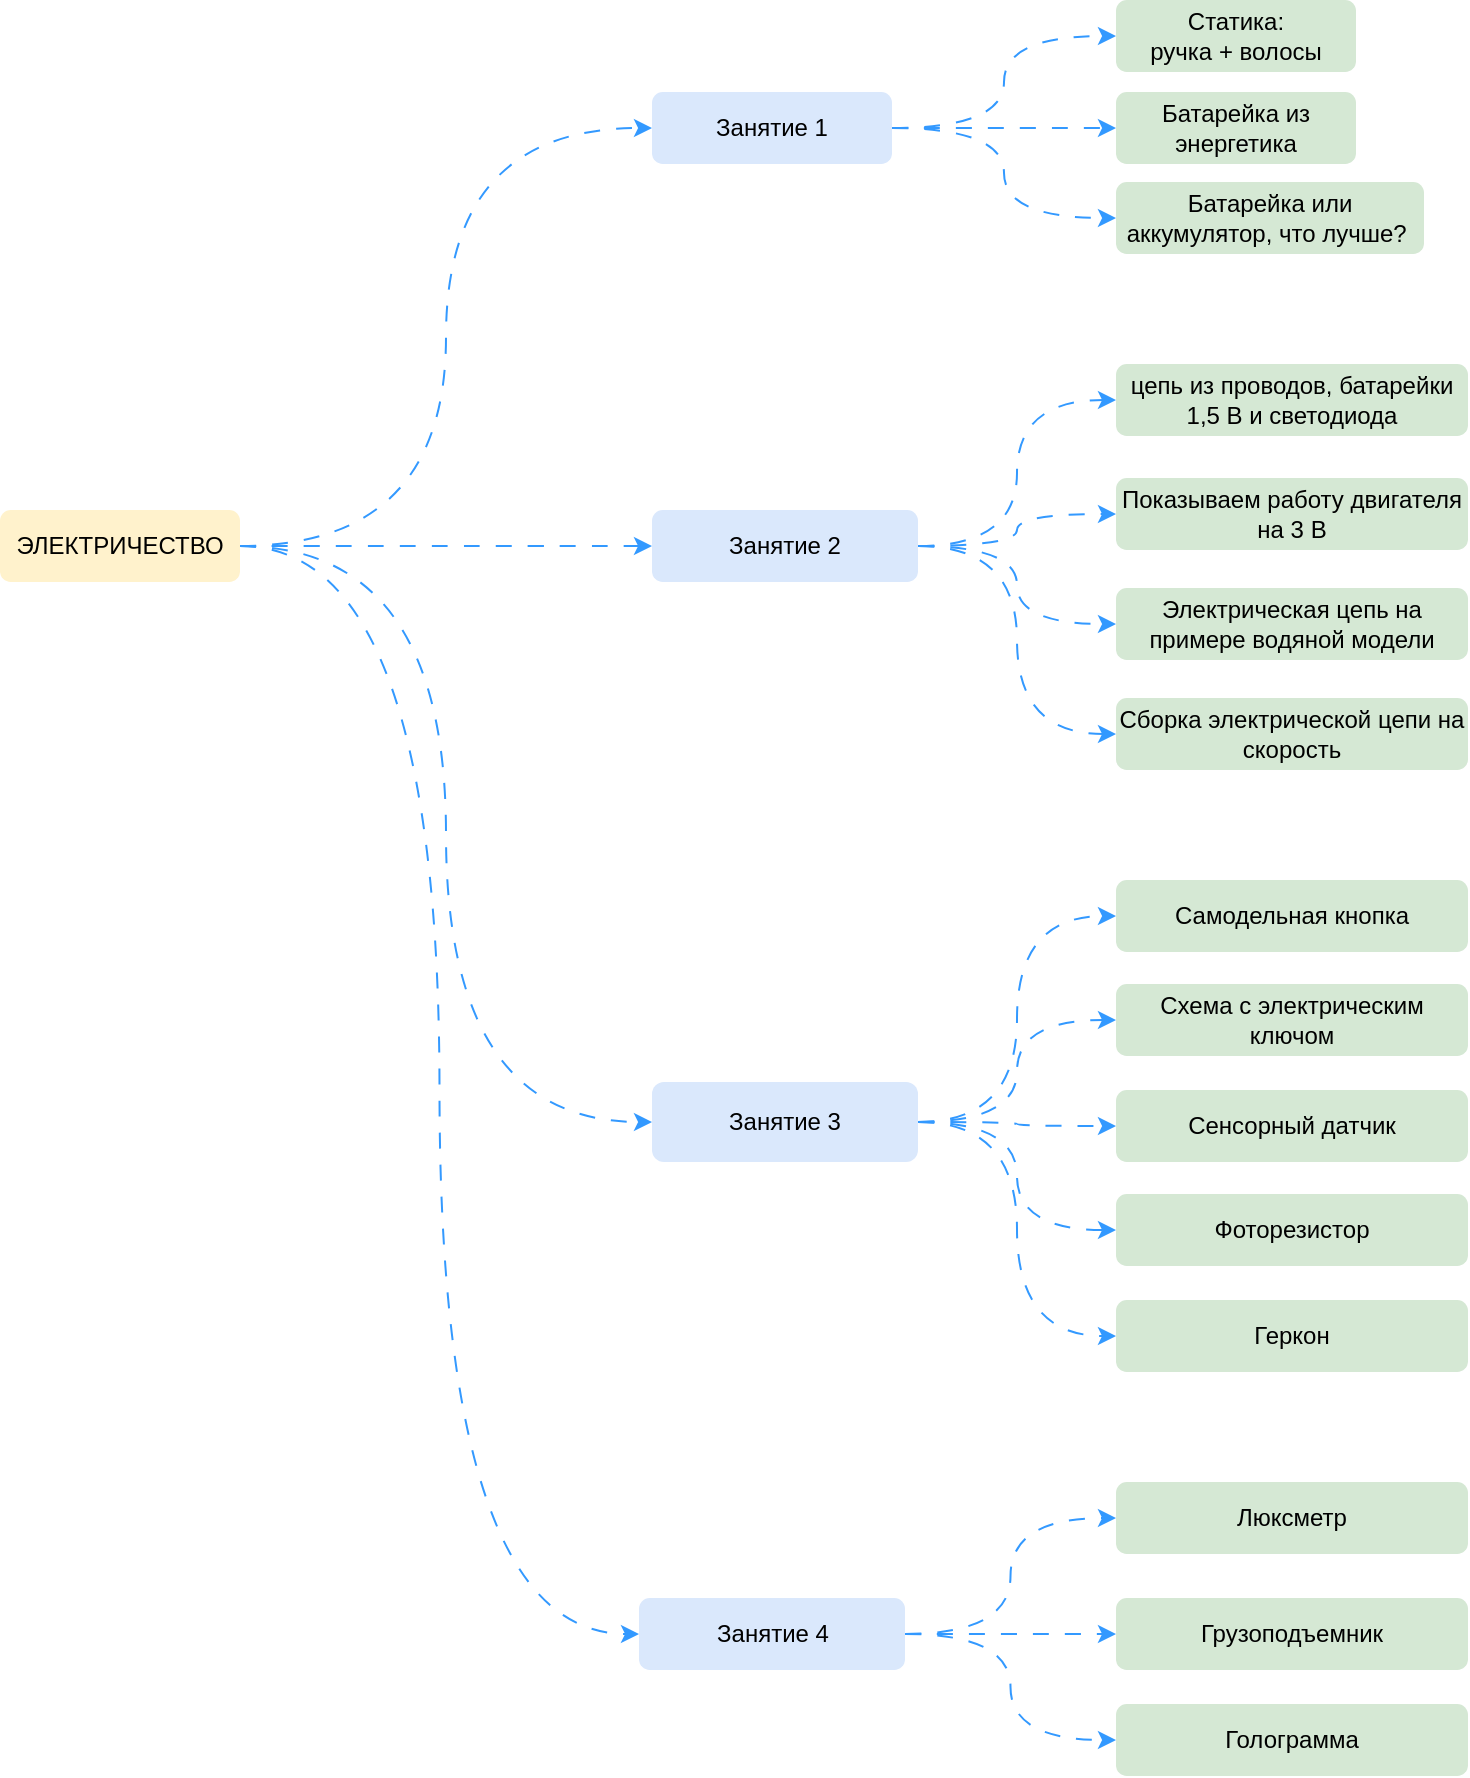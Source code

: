 <mxfile version="22.1.11" type="github" pages="2">
  <diagram name="START" id="IWsAiTm0D_rk45sIsOZR">
    <mxGraphModel dx="2849" dy="-70" grid="0" gridSize="10" guides="1" tooltips="1" connect="1" arrows="1" fold="1" page="0" pageScale="1" pageWidth="827" pageHeight="1169" math="0" shadow="0">
      <root>
        <mxCell id="0" />
        <mxCell id="1" parent="0" />
        <mxCell id="EnsPog2rjJ7ZiKO4mRKl-10" style="edgeStyle=orthogonalEdgeStyle;shape=connector;curved=1;rounded=0;orthogonalLoop=1;jettySize=auto;html=1;entryX=0;entryY=0.5;entryDx=0;entryDy=0;dashed=1;dashPattern=8 8;labelBackgroundColor=default;strokeColor=#3399FF;align=center;verticalAlign=middle;fontFamily=Helvetica;fontSize=11;fontColor=default;endArrow=classic;" edge="1" parent="1" source="cbDr0bFarPZ5LBcyghME-2" target="cbDr0bFarPZ5LBcyghME-3">
          <mxGeometry relative="1" as="geometry" />
        </mxCell>
        <mxCell id="EnsPog2rjJ7ZiKO4mRKl-11" style="edgeStyle=orthogonalEdgeStyle;shape=connector;curved=1;rounded=0;orthogonalLoop=1;jettySize=auto;html=1;entryX=0;entryY=0.5;entryDx=0;entryDy=0;dashed=1;dashPattern=8 8;labelBackgroundColor=default;strokeColor=#3399FF;align=center;verticalAlign=middle;fontFamily=Helvetica;fontSize=11;fontColor=default;endArrow=classic;" edge="1" parent="1" source="cbDr0bFarPZ5LBcyghME-2" target="cbDr0bFarPZ5LBcyghME-4">
          <mxGeometry relative="1" as="geometry" />
        </mxCell>
        <mxCell id="EnsPog2rjJ7ZiKO4mRKl-17" style="edgeStyle=orthogonalEdgeStyle;shape=connector;curved=1;rounded=0;orthogonalLoop=1;jettySize=auto;html=1;entryX=0;entryY=0.5;entryDx=0;entryDy=0;dashed=1;dashPattern=8 8;labelBackgroundColor=default;strokeColor=#3399FF;align=center;verticalAlign=middle;fontFamily=Helvetica;fontSize=11;fontColor=default;endArrow=classic;" edge="1" parent="1" source="cbDr0bFarPZ5LBcyghME-2" target="cbDr0bFarPZ5LBcyghME-5">
          <mxGeometry relative="1" as="geometry" />
        </mxCell>
        <mxCell id="EnsPog2rjJ7ZiKO4mRKl-18" style="edgeStyle=orthogonalEdgeStyle;shape=connector;curved=1;rounded=0;orthogonalLoop=1;jettySize=auto;html=1;entryX=0;entryY=0.5;entryDx=0;entryDy=0;dashed=1;dashPattern=8 8;labelBackgroundColor=default;strokeColor=#3399FF;align=center;verticalAlign=middle;fontFamily=Helvetica;fontSize=11;fontColor=default;endArrow=classic;" edge="1" parent="1" source="cbDr0bFarPZ5LBcyghME-2" target="cbDr0bFarPZ5LBcyghME-6">
          <mxGeometry relative="1" as="geometry" />
        </mxCell>
        <mxCell id="cbDr0bFarPZ5LBcyghME-2" value="ЭЛЕКТРИЧЕСТВО" style="rounded=1;whiteSpace=wrap;html=1;fillColor=#fff2cc;strokeColor=none;" vertex="1" parent="1">
          <mxGeometry x="-522" y="1660" width="120" height="36" as="geometry" />
        </mxCell>
        <mxCell id="EnsPog2rjJ7ZiKO4mRKl-2" style="edgeStyle=orthogonalEdgeStyle;shape=connector;curved=1;rounded=0;orthogonalLoop=1;jettySize=auto;html=1;entryX=0;entryY=0.5;entryDx=0;entryDy=0;dashed=1;dashPattern=8 8;labelBackgroundColor=default;strokeColor=#3399FF;align=center;verticalAlign=middle;fontFamily=Helvetica;fontSize=11;fontColor=default;endArrow=classic;" edge="1" parent="1" source="cbDr0bFarPZ5LBcyghME-3" target="cbDr0bFarPZ5LBcyghME-39">
          <mxGeometry relative="1" as="geometry" />
        </mxCell>
        <mxCell id="EnsPog2rjJ7ZiKO4mRKl-3" style="edgeStyle=orthogonalEdgeStyle;shape=connector;curved=1;rounded=0;orthogonalLoop=1;jettySize=auto;html=1;entryX=0;entryY=0.5;entryDx=0;entryDy=0;dashed=1;dashPattern=8 8;labelBackgroundColor=default;strokeColor=#3399FF;align=center;verticalAlign=middle;fontFamily=Helvetica;fontSize=11;fontColor=default;endArrow=classic;" edge="1" parent="1" source="cbDr0bFarPZ5LBcyghME-3" target="cbDr0bFarPZ5LBcyghME-41">
          <mxGeometry relative="1" as="geometry" />
        </mxCell>
        <mxCell id="EnsPog2rjJ7ZiKO4mRKl-4" style="edgeStyle=orthogonalEdgeStyle;shape=connector;curved=1;rounded=0;orthogonalLoop=1;jettySize=auto;html=1;entryX=0;entryY=0.5;entryDx=0;entryDy=0;dashed=1;dashPattern=8 8;labelBackgroundColor=default;strokeColor=#3399FF;align=center;verticalAlign=middle;fontFamily=Helvetica;fontSize=11;fontColor=default;endArrow=classic;" edge="1" parent="1" source="cbDr0bFarPZ5LBcyghME-3" target="cbDr0bFarPZ5LBcyghME-43">
          <mxGeometry relative="1" as="geometry" />
        </mxCell>
        <mxCell id="cbDr0bFarPZ5LBcyghME-3" value="Занятие 1" style="rounded=1;whiteSpace=wrap;html=1;fillColor=#dae8fc;strokeColor=none;" vertex="1" parent="1">
          <mxGeometry x="-196" y="1451" width="120" height="36" as="geometry" />
        </mxCell>
        <mxCell id="EnsPog2rjJ7ZiKO4mRKl-6" style="edgeStyle=orthogonalEdgeStyle;shape=connector;curved=1;rounded=0;orthogonalLoop=1;jettySize=auto;html=1;entryX=0;entryY=0.5;entryDx=0;entryDy=0;dashed=1;dashPattern=8 8;labelBackgroundColor=default;strokeColor=#3399FF;align=center;verticalAlign=middle;fontFamily=Helvetica;fontSize=11;fontColor=default;endArrow=classic;" edge="1" parent="1" source="cbDr0bFarPZ5LBcyghME-4" target="cbDr0bFarPZ5LBcyghME-45">
          <mxGeometry relative="1" as="geometry" />
        </mxCell>
        <mxCell id="EnsPog2rjJ7ZiKO4mRKl-7" style="edgeStyle=orthogonalEdgeStyle;shape=connector;curved=1;rounded=0;orthogonalLoop=1;jettySize=auto;html=1;entryX=0;entryY=0.5;entryDx=0;entryDy=0;dashed=1;dashPattern=8 8;labelBackgroundColor=default;strokeColor=#3399FF;align=center;verticalAlign=middle;fontFamily=Helvetica;fontSize=11;fontColor=default;endArrow=classic;" edge="1" parent="1" source="cbDr0bFarPZ5LBcyghME-4" target="cbDr0bFarPZ5LBcyghME-47">
          <mxGeometry relative="1" as="geometry" />
        </mxCell>
        <mxCell id="EnsPog2rjJ7ZiKO4mRKl-8" style="edgeStyle=orthogonalEdgeStyle;shape=connector;curved=1;rounded=0;orthogonalLoop=1;jettySize=auto;html=1;entryX=0;entryY=0.5;entryDx=0;entryDy=0;dashed=1;dashPattern=8 8;labelBackgroundColor=default;strokeColor=#3399FF;align=center;verticalAlign=middle;fontFamily=Helvetica;fontSize=11;fontColor=default;endArrow=classic;" edge="1" parent="1" source="cbDr0bFarPZ5LBcyghME-4" target="cbDr0bFarPZ5LBcyghME-48">
          <mxGeometry relative="1" as="geometry" />
        </mxCell>
        <mxCell id="EnsPog2rjJ7ZiKO4mRKl-9" style="edgeStyle=orthogonalEdgeStyle;shape=connector;curved=1;rounded=0;orthogonalLoop=1;jettySize=auto;html=1;entryX=0;entryY=0.5;entryDx=0;entryDy=0;dashed=1;dashPattern=8 8;labelBackgroundColor=default;strokeColor=#3399FF;align=center;verticalAlign=middle;fontFamily=Helvetica;fontSize=11;fontColor=default;endArrow=classic;" edge="1" parent="1" source="cbDr0bFarPZ5LBcyghME-4" target="cbDr0bFarPZ5LBcyghME-49">
          <mxGeometry relative="1" as="geometry" />
        </mxCell>
        <mxCell id="cbDr0bFarPZ5LBcyghME-4" value="Занятие 2" style="rounded=1;whiteSpace=wrap;html=1;fillColor=#dae8fc;strokeColor=none;" vertex="1" parent="1">
          <mxGeometry x="-196" y="1660" width="133" height="36" as="geometry" />
        </mxCell>
        <mxCell id="EnsPog2rjJ7ZiKO4mRKl-12" style="edgeStyle=orthogonalEdgeStyle;shape=connector;curved=1;rounded=0;orthogonalLoop=1;jettySize=auto;html=1;entryX=0;entryY=0.5;entryDx=0;entryDy=0;dashed=1;dashPattern=8 8;labelBackgroundColor=default;strokeColor=#3399FF;align=center;verticalAlign=middle;fontFamily=Helvetica;fontSize=11;fontColor=default;endArrow=classic;" edge="1" parent="1" source="cbDr0bFarPZ5LBcyghME-5" target="cbDr0bFarPZ5LBcyghME-55">
          <mxGeometry relative="1" as="geometry" />
        </mxCell>
        <mxCell id="EnsPog2rjJ7ZiKO4mRKl-13" style="edgeStyle=orthogonalEdgeStyle;shape=connector;curved=1;rounded=0;orthogonalLoop=1;jettySize=auto;html=1;entryX=0;entryY=0.5;entryDx=0;entryDy=0;dashed=1;dashPattern=8 8;labelBackgroundColor=default;strokeColor=#3399FF;align=center;verticalAlign=middle;fontFamily=Helvetica;fontSize=11;fontColor=default;endArrow=classic;" edge="1" parent="1" source="cbDr0bFarPZ5LBcyghME-5" target="cbDr0bFarPZ5LBcyghME-56">
          <mxGeometry relative="1" as="geometry" />
        </mxCell>
        <mxCell id="EnsPog2rjJ7ZiKO4mRKl-14" style="edgeStyle=orthogonalEdgeStyle;shape=connector;curved=1;rounded=0;orthogonalLoop=1;jettySize=auto;html=1;entryX=0;entryY=0.5;entryDx=0;entryDy=0;dashed=1;dashPattern=8 8;labelBackgroundColor=default;strokeColor=#3399FF;align=center;verticalAlign=middle;fontFamily=Helvetica;fontSize=11;fontColor=default;endArrow=classic;" edge="1" parent="1" source="cbDr0bFarPZ5LBcyghME-5" target="cbDr0bFarPZ5LBcyghME-57">
          <mxGeometry relative="1" as="geometry" />
        </mxCell>
        <mxCell id="EnsPog2rjJ7ZiKO4mRKl-15" style="edgeStyle=orthogonalEdgeStyle;shape=connector;curved=1;rounded=0;orthogonalLoop=1;jettySize=auto;html=1;entryX=0;entryY=0.5;entryDx=0;entryDy=0;dashed=1;dashPattern=8 8;labelBackgroundColor=default;strokeColor=#3399FF;align=center;verticalAlign=middle;fontFamily=Helvetica;fontSize=11;fontColor=default;endArrow=classic;" edge="1" parent="1" source="cbDr0bFarPZ5LBcyghME-5" target="cbDr0bFarPZ5LBcyghME-58">
          <mxGeometry relative="1" as="geometry" />
        </mxCell>
        <mxCell id="EnsPog2rjJ7ZiKO4mRKl-16" style="edgeStyle=orthogonalEdgeStyle;shape=connector;curved=1;rounded=0;orthogonalLoop=1;jettySize=auto;html=1;entryX=0;entryY=0.5;entryDx=0;entryDy=0;dashed=1;dashPattern=8 8;labelBackgroundColor=default;strokeColor=#3399FF;align=center;verticalAlign=middle;fontFamily=Helvetica;fontSize=11;fontColor=default;endArrow=classic;" edge="1" parent="1" source="cbDr0bFarPZ5LBcyghME-5" target="cbDr0bFarPZ5LBcyghME-59">
          <mxGeometry relative="1" as="geometry" />
        </mxCell>
        <mxCell id="cbDr0bFarPZ5LBcyghME-5" value="Занятие 3" style="rounded=1;whiteSpace=wrap;html=1;fillColor=#dae8fc;strokeColor=none;" vertex="1" parent="1">
          <mxGeometry x="-196" y="1946" width="133" height="40" as="geometry" />
        </mxCell>
        <mxCell id="EnsPog2rjJ7ZiKO4mRKl-20" style="edgeStyle=orthogonalEdgeStyle;shape=connector;curved=1;rounded=0;orthogonalLoop=1;jettySize=auto;html=1;entryX=0;entryY=0.5;entryDx=0;entryDy=0;dashed=1;dashPattern=8 8;labelBackgroundColor=default;strokeColor=#3399FF;align=center;verticalAlign=middle;fontFamily=Helvetica;fontSize=11;fontColor=default;endArrow=classic;" edge="1" parent="1" source="cbDr0bFarPZ5LBcyghME-6" target="EnsPog2rjJ7ZiKO4mRKl-19">
          <mxGeometry relative="1" as="geometry" />
        </mxCell>
        <mxCell id="EnsPog2rjJ7ZiKO4mRKl-23" style="edgeStyle=orthogonalEdgeStyle;shape=connector;curved=1;rounded=0;orthogonalLoop=1;jettySize=auto;html=1;entryX=0;entryY=0.5;entryDx=0;entryDy=0;dashed=1;dashPattern=8 8;labelBackgroundColor=default;strokeColor=#3399FF;align=center;verticalAlign=middle;fontFamily=Helvetica;fontSize=11;fontColor=default;endArrow=classic;" edge="1" parent="1" source="cbDr0bFarPZ5LBcyghME-6" target="EnsPog2rjJ7ZiKO4mRKl-21">
          <mxGeometry relative="1" as="geometry" />
        </mxCell>
        <mxCell id="EnsPog2rjJ7ZiKO4mRKl-24" style="edgeStyle=orthogonalEdgeStyle;shape=connector;curved=1;rounded=0;orthogonalLoop=1;jettySize=auto;html=1;entryX=0;entryY=0.5;entryDx=0;entryDy=0;dashed=1;dashPattern=8 8;labelBackgroundColor=default;strokeColor=#3399FF;align=center;verticalAlign=middle;fontFamily=Helvetica;fontSize=11;fontColor=default;endArrow=classic;" edge="1" parent="1" source="cbDr0bFarPZ5LBcyghME-6" target="EnsPog2rjJ7ZiKO4mRKl-22">
          <mxGeometry relative="1" as="geometry" />
        </mxCell>
        <mxCell id="cbDr0bFarPZ5LBcyghME-6" value="Занятие 4" style="rounded=1;whiteSpace=wrap;html=1;fillColor=#dae8fc;strokeColor=none;" vertex="1" parent="1">
          <mxGeometry x="-202.5" y="2204" width="133" height="36" as="geometry" />
        </mxCell>
        <mxCell id="cbDr0bFarPZ5LBcyghME-39" value="Статика:&lt;br&gt;ручка + волосы" style="rounded=1;whiteSpace=wrap;html=1;fillColor=#d5e8d4;strokeColor=none;" vertex="1" parent="1">
          <mxGeometry x="36" y="1405" width="120" height="36" as="geometry" />
        </mxCell>
        <mxCell id="cbDr0bFarPZ5LBcyghME-41" value="Батарейка из энергетика" style="rounded=1;whiteSpace=wrap;html=1;fillColor=#d5e8d4;strokeColor=none;" vertex="1" parent="1">
          <mxGeometry x="36" y="1451" width="120" height="36" as="geometry" />
        </mxCell>
        <mxCell id="cbDr0bFarPZ5LBcyghME-43" value="Батарейка или аккумулятор, что лучше?&amp;nbsp;" style="rounded=1;whiteSpace=wrap;html=1;fillColor=#d5e8d4;strokeColor=none;" vertex="1" parent="1">
          <mxGeometry x="36" y="1496" width="154" height="36" as="geometry" />
        </mxCell>
        <mxCell id="cbDr0bFarPZ5LBcyghME-45" value="цепь из проводов, батарейки 1,5 В и светодиода" style="rounded=1;whiteSpace=wrap;html=1;fillColor=#d5e8d4;strokeColor=none;flipV=0;" vertex="1" parent="1">
          <mxGeometry x="36" y="1587" width="176" height="36" as="geometry" />
        </mxCell>
        <mxCell id="cbDr0bFarPZ5LBcyghME-47" value="Показываем работу двигателя на 3 В" style="rounded=1;whiteSpace=wrap;html=1;fillColor=#d5e8d4;strokeColor=none;flipV=0;" vertex="1" parent="1">
          <mxGeometry x="36" y="1644" width="176" height="36" as="geometry" />
        </mxCell>
        <mxCell id="cbDr0bFarPZ5LBcyghME-48" value="Электрическая цепь на примере водяной модели" style="rounded=1;whiteSpace=wrap;html=1;fillColor=#d5e8d4;strokeColor=none;flipV=0;" vertex="1" parent="1">
          <mxGeometry x="36" y="1699" width="176" height="36" as="geometry" />
        </mxCell>
        <mxCell id="cbDr0bFarPZ5LBcyghME-49" value="Сборка электрической цепи на скорость" style="rounded=1;whiteSpace=wrap;html=1;fillColor=#d5e8d4;strokeColor=none;flipV=0;" vertex="1" parent="1">
          <mxGeometry x="36" y="1754" width="176" height="36" as="geometry" />
        </mxCell>
        <mxCell id="cbDr0bFarPZ5LBcyghME-55" value="Самодельная кнопка" style="rounded=1;whiteSpace=wrap;html=1;fillColor=#d5e8d4;strokeColor=none;" vertex="1" parent="1">
          <mxGeometry x="36" y="1845" width="176" height="36" as="geometry" />
        </mxCell>
        <mxCell id="cbDr0bFarPZ5LBcyghME-56" value="Схема с электрическим ключом" style="rounded=1;whiteSpace=wrap;html=1;fillColor=#d5e8d4;strokeColor=none;" vertex="1" parent="1">
          <mxGeometry x="36" y="1897" width="176" height="36" as="geometry" />
        </mxCell>
        <mxCell id="cbDr0bFarPZ5LBcyghME-57" value="Сенсорный датчик" style="rounded=1;whiteSpace=wrap;html=1;fillColor=#d5e8d4;strokeColor=none;" vertex="1" parent="1">
          <mxGeometry x="36" y="1950" width="176" height="36" as="geometry" />
        </mxCell>
        <mxCell id="cbDr0bFarPZ5LBcyghME-58" value="Фоторезистор" style="rounded=1;whiteSpace=wrap;html=1;fillColor=#d5e8d4;strokeColor=none;" vertex="1" parent="1">
          <mxGeometry x="36" y="2002" width="176" height="36" as="geometry" />
        </mxCell>
        <mxCell id="cbDr0bFarPZ5LBcyghME-59" value="Геркон" style="rounded=1;whiteSpace=wrap;html=1;fillColor=#d5e8d4;strokeColor=none;" vertex="1" parent="1">
          <mxGeometry x="36" y="2055" width="176" height="36" as="geometry" />
        </mxCell>
        <mxCell id="EnsPog2rjJ7ZiKO4mRKl-19" value="Люксметр" style="rounded=1;whiteSpace=wrap;html=1;fillColor=#d5e8d4;strokeColor=none;" vertex="1" parent="1">
          <mxGeometry x="36" y="2146" width="176" height="36" as="geometry" />
        </mxCell>
        <mxCell id="EnsPog2rjJ7ZiKO4mRKl-21" value="Грузоподъемник" style="rounded=1;whiteSpace=wrap;html=1;fillColor=#d5e8d4;strokeColor=none;" vertex="1" parent="1">
          <mxGeometry x="36" y="2204" width="176" height="36" as="geometry" />
        </mxCell>
        <mxCell id="EnsPog2rjJ7ZiKO4mRKl-22" value="Голограмма" style="rounded=1;whiteSpace=wrap;html=1;fillColor=#d5e8d4;strokeColor=none;" vertex="1" parent="1">
          <mxGeometry x="36" y="2257" width="176" height="36" as="geometry" />
        </mxCell>
      </root>
    </mxGraphModel>
  </diagram>
  <diagram id="h2PiRzPPCZHq2KCxnQVf" name="RAZVITIE">
    <mxGraphModel dx="1990" dy="118" grid="0" gridSize="10" guides="1" tooltips="1" connect="1" arrows="1" fold="1" page="0" pageScale="1" pageWidth="827" pageHeight="1169" math="0" shadow="0">
      <root>
        <mxCell id="0" />
        <mxCell id="1" parent="0" />
        <mxCell id="mB8kdgfgSmGijxehKF7A-1" value="РАЗВИТИЕ" style="rounded=1;whiteSpace=wrap;html=1;fillColor=#fff2cc;strokeColor=#d6b656;" vertex="1" parent="1">
          <mxGeometry x="1248" y="1547" width="120" height="36" as="geometry" />
        </mxCell>
        <mxCell id="mB8kdgfgSmGijxehKF7A-2" style="edgeStyle=orthogonalEdgeStyle;rounded=0;orthogonalLoop=1;jettySize=auto;html=1;entryX=0.5;entryY=0;entryDx=0;entryDy=0;curved=1;dashed=1;dashPattern=8 8;strokeColor=#3399FF;exitX=0.5;exitY=1;exitDx=0;exitDy=0;" edge="1" parent="1" source="mB8kdgfgSmGijxehKF7A-6" target="mB8kdgfgSmGijxehKF7A-7">
          <mxGeometry relative="1" as="geometry" />
        </mxCell>
        <mxCell id="mB8kdgfgSmGijxehKF7A-3" style="edgeStyle=orthogonalEdgeStyle;shape=connector;curved=1;rounded=0;orthogonalLoop=1;jettySize=auto;html=1;entryX=0.5;entryY=0;entryDx=0;entryDy=0;dashed=1;dashPattern=8 8;labelBackgroundColor=default;strokeColor=#3399FF;align=center;verticalAlign=middle;fontFamily=Helvetica;fontSize=11;fontColor=default;endArrow=classic;" edge="1" parent="1" source="mB8kdgfgSmGijxehKF7A-6" target="mB8kdgfgSmGijxehKF7A-8">
          <mxGeometry relative="1" as="geometry" />
        </mxCell>
        <mxCell id="mB8kdgfgSmGijxehKF7A-4" style="edgeStyle=orthogonalEdgeStyle;shape=connector;curved=1;rounded=0;orthogonalLoop=1;jettySize=auto;html=1;entryX=0.5;entryY=0;entryDx=0;entryDy=0;dashed=1;dashPattern=8 8;labelBackgroundColor=default;strokeColor=#3399FF;align=center;verticalAlign=middle;fontFamily=Helvetica;fontSize=11;fontColor=default;endArrow=classic;" edge="1" parent="1" source="mB8kdgfgSmGijxehKF7A-6" target="mB8kdgfgSmGijxehKF7A-9">
          <mxGeometry relative="1" as="geometry" />
        </mxCell>
        <mxCell id="mB8kdgfgSmGijxehKF7A-5" style="edgeStyle=orthogonalEdgeStyle;shape=connector;curved=1;rounded=0;orthogonalLoop=1;jettySize=auto;html=1;entryX=0.5;entryY=0;entryDx=0;entryDy=0;dashed=1;dashPattern=8 8;labelBackgroundColor=default;strokeColor=#3399FF;align=center;verticalAlign=middle;fontFamily=Helvetica;fontSize=11;fontColor=default;endArrow=classic;exitX=0.5;exitY=1;exitDx=0;exitDy=0;" edge="1" parent="1" source="mB8kdgfgSmGijxehKF7A-6" target="mB8kdgfgSmGijxehKF7A-10">
          <mxGeometry relative="1" as="geometry" />
        </mxCell>
        <mxCell id="mB8kdgfgSmGijxehKF7A-6" value="ЭЛЕКТРИЧЕСТВО" style="rounded=1;whiteSpace=wrap;html=1;fillColor=#dae8fc;strokeColor=#6c8ebf;" vertex="1" parent="1">
          <mxGeometry x="911" y="1620" width="120" height="36" as="geometry" />
        </mxCell>
        <mxCell id="mB8kdgfgSmGijxehKF7A-7" value="Занятие 1" style="rounded=1;whiteSpace=wrap;html=1;fillColor=#dae8fc;strokeColor=#6c8ebf;" vertex="1" parent="1">
          <mxGeometry x="664" y="1733" width="120" height="36" as="geometry" />
        </mxCell>
        <mxCell id="mB8kdgfgSmGijxehKF7A-8" value="Занятие 2" style="rounded=1;whiteSpace=wrap;html=1;fillColor=#dae8fc;strokeColor=#6c8ebf;" vertex="1" parent="1">
          <mxGeometry x="820" y="1733" width="133" height="36" as="geometry" />
        </mxCell>
        <mxCell id="mB8kdgfgSmGijxehKF7A-9" value="Занятие 3" style="rounded=1;whiteSpace=wrap;html=1;fillColor=#dae8fc;strokeColor=#6c8ebf;" vertex="1" parent="1">
          <mxGeometry x="983" y="1733" width="133" height="36" as="geometry" />
        </mxCell>
        <mxCell id="mB8kdgfgSmGijxehKF7A-10" value="Занятие 4" style="rounded=1;whiteSpace=wrap;html=1;fillColor=#dae8fc;strokeColor=#6c8ebf;" vertex="1" parent="1">
          <mxGeometry x="1145" y="1733" width="133" height="36" as="geometry" />
        </mxCell>
        <mxCell id="mB8kdgfgSmGijxehKF7A-11" style="edgeStyle=orthogonalEdgeStyle;rounded=0;orthogonalLoop=1;jettySize=auto;html=1;entryX=0.5;entryY=0;entryDx=0;entryDy=0;curved=1;dashed=1;dashPattern=8 8;strokeColor=#3399FF;exitX=0.5;exitY=1;exitDx=0;exitDy=0;" edge="1" parent="1" source="mB8kdgfgSmGijxehKF7A-15" target="mB8kdgfgSmGijxehKF7A-16">
          <mxGeometry relative="1" as="geometry" />
        </mxCell>
        <mxCell id="mB8kdgfgSmGijxehKF7A-12" style="edgeStyle=orthogonalEdgeStyle;shape=connector;curved=1;rounded=0;orthogonalLoop=1;jettySize=auto;html=1;entryX=0.5;entryY=0;entryDx=0;entryDy=0;dashed=1;dashPattern=8 8;labelBackgroundColor=default;strokeColor=#3399FF;align=center;verticalAlign=middle;fontFamily=Helvetica;fontSize=11;fontColor=default;endArrow=classic;" edge="1" parent="1" source="mB8kdgfgSmGijxehKF7A-15" target="mB8kdgfgSmGijxehKF7A-17">
          <mxGeometry relative="1" as="geometry" />
        </mxCell>
        <mxCell id="mB8kdgfgSmGijxehKF7A-13" style="edgeStyle=orthogonalEdgeStyle;shape=connector;curved=1;rounded=0;orthogonalLoop=1;jettySize=auto;html=1;entryX=0.5;entryY=0;entryDx=0;entryDy=0;dashed=1;dashPattern=8 8;labelBackgroundColor=default;strokeColor=#3399FF;align=center;verticalAlign=middle;fontFamily=Helvetica;fontSize=11;fontColor=default;endArrow=classic;" edge="1" parent="1" source="mB8kdgfgSmGijxehKF7A-15" target="mB8kdgfgSmGijxehKF7A-18">
          <mxGeometry relative="1" as="geometry" />
        </mxCell>
        <mxCell id="mB8kdgfgSmGijxehKF7A-14" style="edgeStyle=orthogonalEdgeStyle;shape=connector;curved=1;rounded=0;orthogonalLoop=1;jettySize=auto;html=1;entryX=0.5;entryY=0;entryDx=0;entryDy=0;dashed=1;dashPattern=8 8;labelBackgroundColor=default;strokeColor=#3399FF;align=center;verticalAlign=middle;fontFamily=Helvetica;fontSize=11;fontColor=default;endArrow=classic;exitX=0.5;exitY=1;exitDx=0;exitDy=0;" edge="1" parent="1" source="mB8kdgfgSmGijxehKF7A-15" target="mB8kdgfgSmGijxehKF7A-19">
          <mxGeometry relative="1" as="geometry" />
        </mxCell>
        <mxCell id="mB8kdgfgSmGijxehKF7A-15" value="ЭЛЕКТРИЧЕСТВО 2" style="rounded=1;whiteSpace=wrap;html=1;fillColor=#dae8fc;strokeColor=#6c8ebf;" vertex="1" parent="1">
          <mxGeometry x="1589" y="1620" width="132" height="36" as="geometry" />
        </mxCell>
        <mxCell id="mB8kdgfgSmGijxehKF7A-16" value="Занятие 1" style="rounded=1;whiteSpace=wrap;html=1;fillColor=#dae8fc;strokeColor=#6c8ebf;" vertex="1" parent="1">
          <mxGeometry x="1348" y="1733" width="120" height="36" as="geometry" />
        </mxCell>
        <mxCell id="mB8kdgfgSmGijxehKF7A-17" value="Занятие 2" style="rounded=1;whiteSpace=wrap;html=1;fillColor=#dae8fc;strokeColor=#6c8ebf;" vertex="1" parent="1">
          <mxGeometry x="1504" y="1733" width="133" height="36" as="geometry" />
        </mxCell>
        <mxCell id="mB8kdgfgSmGijxehKF7A-18" value="Занятие 3" style="rounded=1;whiteSpace=wrap;html=1;fillColor=#dae8fc;strokeColor=#6c8ebf;" vertex="1" parent="1">
          <mxGeometry x="1667" y="1733" width="133" height="36" as="geometry" />
        </mxCell>
        <mxCell id="mB8kdgfgSmGijxehKF7A-19" value="Занятие 4" style="rounded=1;whiteSpace=wrap;html=1;fillColor=#dae8fc;strokeColor=#6c8ebf;" vertex="1" parent="1">
          <mxGeometry x="1829" y="1733" width="133" height="36" as="geometry" />
        </mxCell>
      </root>
    </mxGraphModel>
  </diagram>
</mxfile>

